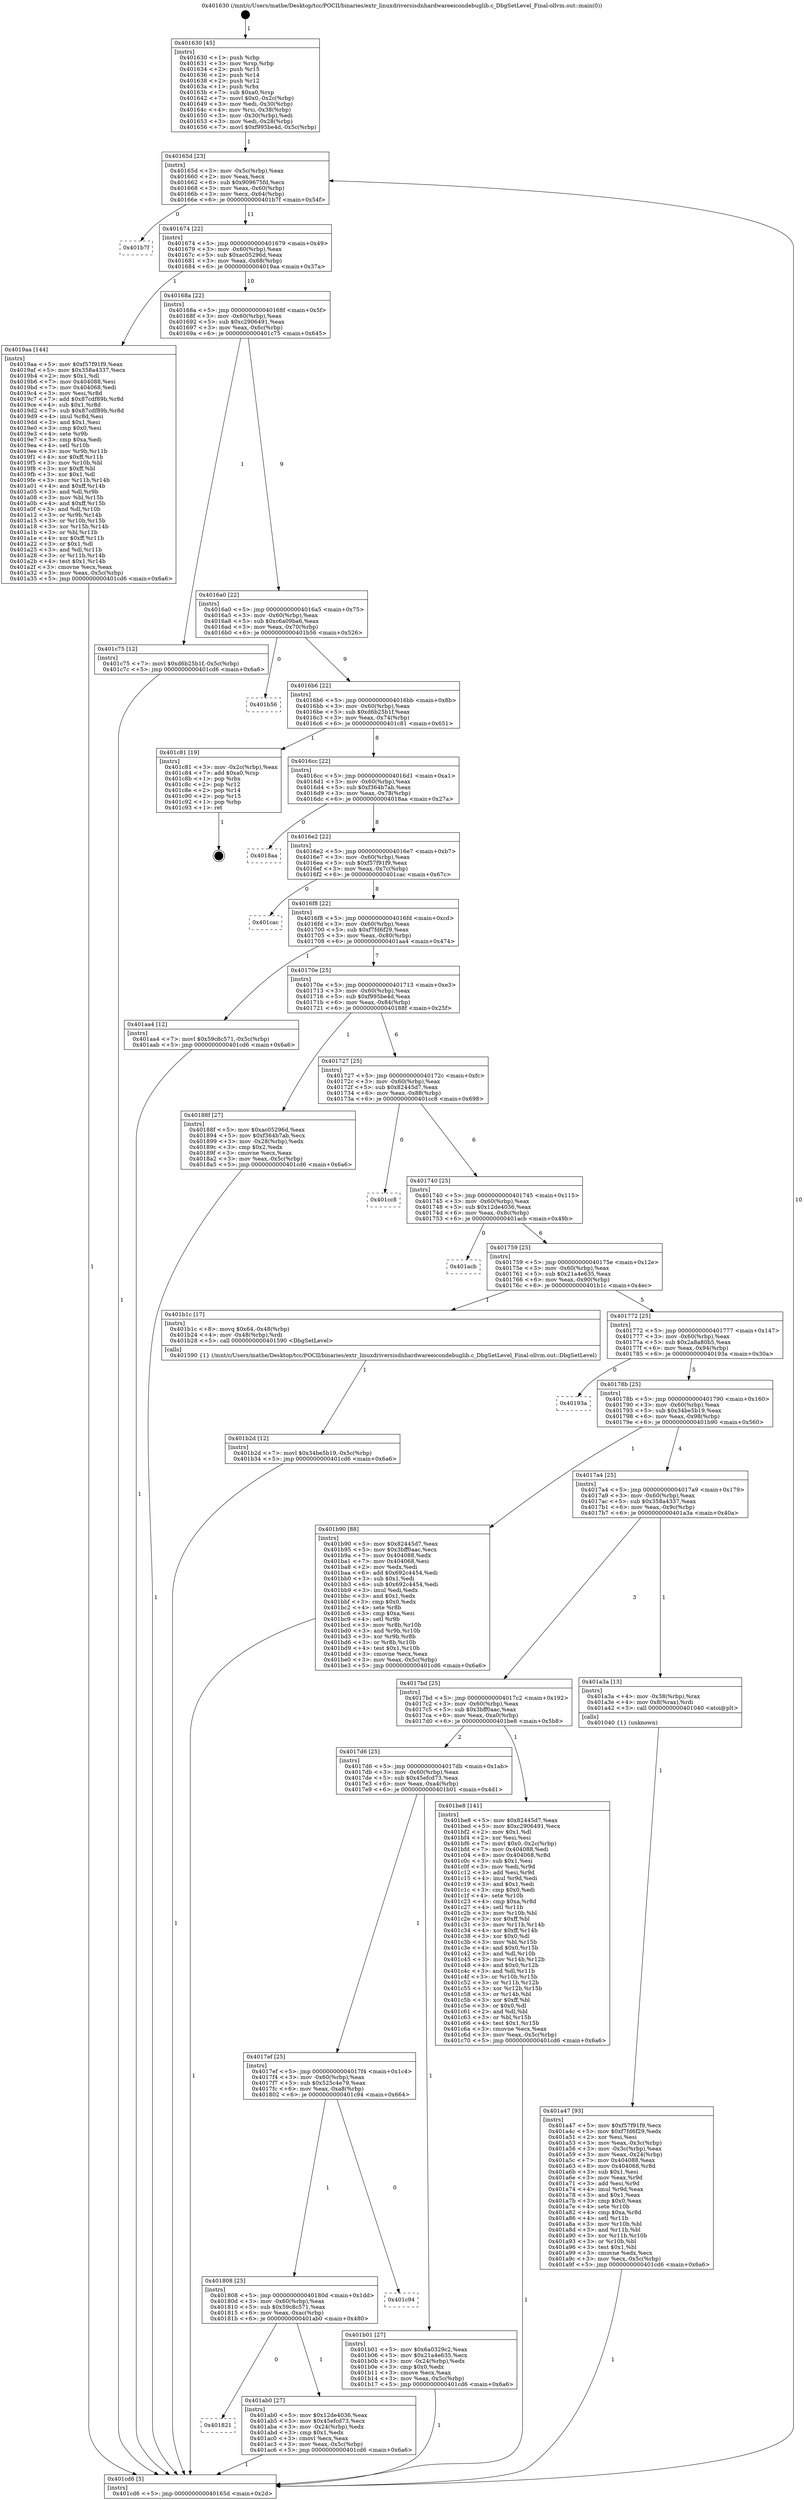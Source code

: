 digraph "0x401630" {
  label = "0x401630 (/mnt/c/Users/mathe/Desktop/tcc/POCII/binaries/extr_linuxdriversisdnhardwareeicondebuglib.c_DbgSetLevel_Final-ollvm.out::main(0))"
  labelloc = "t"
  node[shape=record]

  Entry [label="",width=0.3,height=0.3,shape=circle,fillcolor=black,style=filled]
  "0x40165d" [label="{
     0x40165d [23]\l
     | [instrs]\l
     &nbsp;&nbsp;0x40165d \<+3\>: mov -0x5c(%rbp),%eax\l
     &nbsp;&nbsp;0x401660 \<+2\>: mov %eax,%ecx\l
     &nbsp;&nbsp;0x401662 \<+6\>: sub $0x909675fd,%ecx\l
     &nbsp;&nbsp;0x401668 \<+3\>: mov %eax,-0x60(%rbp)\l
     &nbsp;&nbsp;0x40166b \<+3\>: mov %ecx,-0x64(%rbp)\l
     &nbsp;&nbsp;0x40166e \<+6\>: je 0000000000401b7f \<main+0x54f\>\l
  }"]
  "0x401b7f" [label="{
     0x401b7f\l
  }", style=dashed]
  "0x401674" [label="{
     0x401674 [22]\l
     | [instrs]\l
     &nbsp;&nbsp;0x401674 \<+5\>: jmp 0000000000401679 \<main+0x49\>\l
     &nbsp;&nbsp;0x401679 \<+3\>: mov -0x60(%rbp),%eax\l
     &nbsp;&nbsp;0x40167c \<+5\>: sub $0xac05296d,%eax\l
     &nbsp;&nbsp;0x401681 \<+3\>: mov %eax,-0x68(%rbp)\l
     &nbsp;&nbsp;0x401684 \<+6\>: je 00000000004019aa \<main+0x37a\>\l
  }"]
  Exit [label="",width=0.3,height=0.3,shape=circle,fillcolor=black,style=filled,peripheries=2]
  "0x4019aa" [label="{
     0x4019aa [144]\l
     | [instrs]\l
     &nbsp;&nbsp;0x4019aa \<+5\>: mov $0xf57f91f9,%eax\l
     &nbsp;&nbsp;0x4019af \<+5\>: mov $0x358a4337,%ecx\l
     &nbsp;&nbsp;0x4019b4 \<+2\>: mov $0x1,%dl\l
     &nbsp;&nbsp;0x4019b6 \<+7\>: mov 0x404088,%esi\l
     &nbsp;&nbsp;0x4019bd \<+7\>: mov 0x404068,%edi\l
     &nbsp;&nbsp;0x4019c4 \<+3\>: mov %esi,%r8d\l
     &nbsp;&nbsp;0x4019c7 \<+7\>: add $0x87cdf89b,%r8d\l
     &nbsp;&nbsp;0x4019ce \<+4\>: sub $0x1,%r8d\l
     &nbsp;&nbsp;0x4019d2 \<+7\>: sub $0x87cdf89b,%r8d\l
     &nbsp;&nbsp;0x4019d9 \<+4\>: imul %r8d,%esi\l
     &nbsp;&nbsp;0x4019dd \<+3\>: and $0x1,%esi\l
     &nbsp;&nbsp;0x4019e0 \<+3\>: cmp $0x0,%esi\l
     &nbsp;&nbsp;0x4019e3 \<+4\>: sete %r9b\l
     &nbsp;&nbsp;0x4019e7 \<+3\>: cmp $0xa,%edi\l
     &nbsp;&nbsp;0x4019ea \<+4\>: setl %r10b\l
     &nbsp;&nbsp;0x4019ee \<+3\>: mov %r9b,%r11b\l
     &nbsp;&nbsp;0x4019f1 \<+4\>: xor $0xff,%r11b\l
     &nbsp;&nbsp;0x4019f5 \<+3\>: mov %r10b,%bl\l
     &nbsp;&nbsp;0x4019f8 \<+3\>: xor $0xff,%bl\l
     &nbsp;&nbsp;0x4019fb \<+3\>: xor $0x1,%dl\l
     &nbsp;&nbsp;0x4019fe \<+3\>: mov %r11b,%r14b\l
     &nbsp;&nbsp;0x401a01 \<+4\>: and $0xff,%r14b\l
     &nbsp;&nbsp;0x401a05 \<+3\>: and %dl,%r9b\l
     &nbsp;&nbsp;0x401a08 \<+3\>: mov %bl,%r15b\l
     &nbsp;&nbsp;0x401a0b \<+4\>: and $0xff,%r15b\l
     &nbsp;&nbsp;0x401a0f \<+3\>: and %dl,%r10b\l
     &nbsp;&nbsp;0x401a12 \<+3\>: or %r9b,%r14b\l
     &nbsp;&nbsp;0x401a15 \<+3\>: or %r10b,%r15b\l
     &nbsp;&nbsp;0x401a18 \<+3\>: xor %r15b,%r14b\l
     &nbsp;&nbsp;0x401a1b \<+3\>: or %bl,%r11b\l
     &nbsp;&nbsp;0x401a1e \<+4\>: xor $0xff,%r11b\l
     &nbsp;&nbsp;0x401a22 \<+3\>: or $0x1,%dl\l
     &nbsp;&nbsp;0x401a25 \<+3\>: and %dl,%r11b\l
     &nbsp;&nbsp;0x401a28 \<+3\>: or %r11b,%r14b\l
     &nbsp;&nbsp;0x401a2b \<+4\>: test $0x1,%r14b\l
     &nbsp;&nbsp;0x401a2f \<+3\>: cmovne %ecx,%eax\l
     &nbsp;&nbsp;0x401a32 \<+3\>: mov %eax,-0x5c(%rbp)\l
     &nbsp;&nbsp;0x401a35 \<+5\>: jmp 0000000000401cd6 \<main+0x6a6\>\l
  }"]
  "0x40168a" [label="{
     0x40168a [22]\l
     | [instrs]\l
     &nbsp;&nbsp;0x40168a \<+5\>: jmp 000000000040168f \<main+0x5f\>\l
     &nbsp;&nbsp;0x40168f \<+3\>: mov -0x60(%rbp),%eax\l
     &nbsp;&nbsp;0x401692 \<+5\>: sub $0xc2906491,%eax\l
     &nbsp;&nbsp;0x401697 \<+3\>: mov %eax,-0x6c(%rbp)\l
     &nbsp;&nbsp;0x40169a \<+6\>: je 0000000000401c75 \<main+0x645\>\l
  }"]
  "0x401b2d" [label="{
     0x401b2d [12]\l
     | [instrs]\l
     &nbsp;&nbsp;0x401b2d \<+7\>: movl $0x34be5b19,-0x5c(%rbp)\l
     &nbsp;&nbsp;0x401b34 \<+5\>: jmp 0000000000401cd6 \<main+0x6a6\>\l
  }"]
  "0x401c75" [label="{
     0x401c75 [12]\l
     | [instrs]\l
     &nbsp;&nbsp;0x401c75 \<+7\>: movl $0xd6b25b1f,-0x5c(%rbp)\l
     &nbsp;&nbsp;0x401c7c \<+5\>: jmp 0000000000401cd6 \<main+0x6a6\>\l
  }"]
  "0x4016a0" [label="{
     0x4016a0 [22]\l
     | [instrs]\l
     &nbsp;&nbsp;0x4016a0 \<+5\>: jmp 00000000004016a5 \<main+0x75\>\l
     &nbsp;&nbsp;0x4016a5 \<+3\>: mov -0x60(%rbp),%eax\l
     &nbsp;&nbsp;0x4016a8 \<+5\>: sub $0xc6a09ba6,%eax\l
     &nbsp;&nbsp;0x4016ad \<+3\>: mov %eax,-0x70(%rbp)\l
     &nbsp;&nbsp;0x4016b0 \<+6\>: je 0000000000401b56 \<main+0x526\>\l
  }"]
  "0x401821" [label="{
     0x401821\l
  }", style=dashed]
  "0x401b56" [label="{
     0x401b56\l
  }", style=dashed]
  "0x4016b6" [label="{
     0x4016b6 [22]\l
     | [instrs]\l
     &nbsp;&nbsp;0x4016b6 \<+5\>: jmp 00000000004016bb \<main+0x8b\>\l
     &nbsp;&nbsp;0x4016bb \<+3\>: mov -0x60(%rbp),%eax\l
     &nbsp;&nbsp;0x4016be \<+5\>: sub $0xd6b25b1f,%eax\l
     &nbsp;&nbsp;0x4016c3 \<+3\>: mov %eax,-0x74(%rbp)\l
     &nbsp;&nbsp;0x4016c6 \<+6\>: je 0000000000401c81 \<main+0x651\>\l
  }"]
  "0x401ab0" [label="{
     0x401ab0 [27]\l
     | [instrs]\l
     &nbsp;&nbsp;0x401ab0 \<+5\>: mov $0x12de4036,%eax\l
     &nbsp;&nbsp;0x401ab5 \<+5\>: mov $0x45efcd73,%ecx\l
     &nbsp;&nbsp;0x401aba \<+3\>: mov -0x24(%rbp),%edx\l
     &nbsp;&nbsp;0x401abd \<+3\>: cmp $0x1,%edx\l
     &nbsp;&nbsp;0x401ac0 \<+3\>: cmovl %ecx,%eax\l
     &nbsp;&nbsp;0x401ac3 \<+3\>: mov %eax,-0x5c(%rbp)\l
     &nbsp;&nbsp;0x401ac6 \<+5\>: jmp 0000000000401cd6 \<main+0x6a6\>\l
  }"]
  "0x401c81" [label="{
     0x401c81 [19]\l
     | [instrs]\l
     &nbsp;&nbsp;0x401c81 \<+3\>: mov -0x2c(%rbp),%eax\l
     &nbsp;&nbsp;0x401c84 \<+7\>: add $0xa0,%rsp\l
     &nbsp;&nbsp;0x401c8b \<+1\>: pop %rbx\l
     &nbsp;&nbsp;0x401c8c \<+2\>: pop %r12\l
     &nbsp;&nbsp;0x401c8e \<+2\>: pop %r14\l
     &nbsp;&nbsp;0x401c90 \<+2\>: pop %r15\l
     &nbsp;&nbsp;0x401c92 \<+1\>: pop %rbp\l
     &nbsp;&nbsp;0x401c93 \<+1\>: ret\l
  }"]
  "0x4016cc" [label="{
     0x4016cc [22]\l
     | [instrs]\l
     &nbsp;&nbsp;0x4016cc \<+5\>: jmp 00000000004016d1 \<main+0xa1\>\l
     &nbsp;&nbsp;0x4016d1 \<+3\>: mov -0x60(%rbp),%eax\l
     &nbsp;&nbsp;0x4016d4 \<+5\>: sub $0xf364b7ab,%eax\l
     &nbsp;&nbsp;0x4016d9 \<+3\>: mov %eax,-0x78(%rbp)\l
     &nbsp;&nbsp;0x4016dc \<+6\>: je 00000000004018aa \<main+0x27a\>\l
  }"]
  "0x401808" [label="{
     0x401808 [25]\l
     | [instrs]\l
     &nbsp;&nbsp;0x401808 \<+5\>: jmp 000000000040180d \<main+0x1dd\>\l
     &nbsp;&nbsp;0x40180d \<+3\>: mov -0x60(%rbp),%eax\l
     &nbsp;&nbsp;0x401810 \<+5\>: sub $0x59c8c571,%eax\l
     &nbsp;&nbsp;0x401815 \<+6\>: mov %eax,-0xac(%rbp)\l
     &nbsp;&nbsp;0x40181b \<+6\>: je 0000000000401ab0 \<main+0x480\>\l
  }"]
  "0x4018aa" [label="{
     0x4018aa\l
  }", style=dashed]
  "0x4016e2" [label="{
     0x4016e2 [22]\l
     | [instrs]\l
     &nbsp;&nbsp;0x4016e2 \<+5\>: jmp 00000000004016e7 \<main+0xb7\>\l
     &nbsp;&nbsp;0x4016e7 \<+3\>: mov -0x60(%rbp),%eax\l
     &nbsp;&nbsp;0x4016ea \<+5\>: sub $0xf57f91f9,%eax\l
     &nbsp;&nbsp;0x4016ef \<+3\>: mov %eax,-0x7c(%rbp)\l
     &nbsp;&nbsp;0x4016f2 \<+6\>: je 0000000000401cac \<main+0x67c\>\l
  }"]
  "0x401c94" [label="{
     0x401c94\l
  }", style=dashed]
  "0x401cac" [label="{
     0x401cac\l
  }", style=dashed]
  "0x4016f8" [label="{
     0x4016f8 [22]\l
     | [instrs]\l
     &nbsp;&nbsp;0x4016f8 \<+5\>: jmp 00000000004016fd \<main+0xcd\>\l
     &nbsp;&nbsp;0x4016fd \<+3\>: mov -0x60(%rbp),%eax\l
     &nbsp;&nbsp;0x401700 \<+5\>: sub $0xf7fd6f29,%eax\l
     &nbsp;&nbsp;0x401705 \<+3\>: mov %eax,-0x80(%rbp)\l
     &nbsp;&nbsp;0x401708 \<+6\>: je 0000000000401aa4 \<main+0x474\>\l
  }"]
  "0x4017ef" [label="{
     0x4017ef [25]\l
     | [instrs]\l
     &nbsp;&nbsp;0x4017ef \<+5\>: jmp 00000000004017f4 \<main+0x1c4\>\l
     &nbsp;&nbsp;0x4017f4 \<+3\>: mov -0x60(%rbp),%eax\l
     &nbsp;&nbsp;0x4017f7 \<+5\>: sub $0x525c4e79,%eax\l
     &nbsp;&nbsp;0x4017fc \<+6\>: mov %eax,-0xa8(%rbp)\l
     &nbsp;&nbsp;0x401802 \<+6\>: je 0000000000401c94 \<main+0x664\>\l
  }"]
  "0x401aa4" [label="{
     0x401aa4 [12]\l
     | [instrs]\l
     &nbsp;&nbsp;0x401aa4 \<+7\>: movl $0x59c8c571,-0x5c(%rbp)\l
     &nbsp;&nbsp;0x401aab \<+5\>: jmp 0000000000401cd6 \<main+0x6a6\>\l
  }"]
  "0x40170e" [label="{
     0x40170e [25]\l
     | [instrs]\l
     &nbsp;&nbsp;0x40170e \<+5\>: jmp 0000000000401713 \<main+0xe3\>\l
     &nbsp;&nbsp;0x401713 \<+3\>: mov -0x60(%rbp),%eax\l
     &nbsp;&nbsp;0x401716 \<+5\>: sub $0xf995be4d,%eax\l
     &nbsp;&nbsp;0x40171b \<+6\>: mov %eax,-0x84(%rbp)\l
     &nbsp;&nbsp;0x401721 \<+6\>: je 000000000040188f \<main+0x25f\>\l
  }"]
  "0x401b01" [label="{
     0x401b01 [27]\l
     | [instrs]\l
     &nbsp;&nbsp;0x401b01 \<+5\>: mov $0x6a0329c2,%eax\l
     &nbsp;&nbsp;0x401b06 \<+5\>: mov $0x21a4e635,%ecx\l
     &nbsp;&nbsp;0x401b0b \<+3\>: mov -0x24(%rbp),%edx\l
     &nbsp;&nbsp;0x401b0e \<+3\>: cmp $0x0,%edx\l
     &nbsp;&nbsp;0x401b11 \<+3\>: cmove %ecx,%eax\l
     &nbsp;&nbsp;0x401b14 \<+3\>: mov %eax,-0x5c(%rbp)\l
     &nbsp;&nbsp;0x401b17 \<+5\>: jmp 0000000000401cd6 \<main+0x6a6\>\l
  }"]
  "0x40188f" [label="{
     0x40188f [27]\l
     | [instrs]\l
     &nbsp;&nbsp;0x40188f \<+5\>: mov $0xac05296d,%eax\l
     &nbsp;&nbsp;0x401894 \<+5\>: mov $0xf364b7ab,%ecx\l
     &nbsp;&nbsp;0x401899 \<+3\>: mov -0x28(%rbp),%edx\l
     &nbsp;&nbsp;0x40189c \<+3\>: cmp $0x2,%edx\l
     &nbsp;&nbsp;0x40189f \<+3\>: cmovne %ecx,%eax\l
     &nbsp;&nbsp;0x4018a2 \<+3\>: mov %eax,-0x5c(%rbp)\l
     &nbsp;&nbsp;0x4018a5 \<+5\>: jmp 0000000000401cd6 \<main+0x6a6\>\l
  }"]
  "0x401727" [label="{
     0x401727 [25]\l
     | [instrs]\l
     &nbsp;&nbsp;0x401727 \<+5\>: jmp 000000000040172c \<main+0xfc\>\l
     &nbsp;&nbsp;0x40172c \<+3\>: mov -0x60(%rbp),%eax\l
     &nbsp;&nbsp;0x40172f \<+5\>: sub $0x82445d7,%eax\l
     &nbsp;&nbsp;0x401734 \<+6\>: mov %eax,-0x88(%rbp)\l
     &nbsp;&nbsp;0x40173a \<+6\>: je 0000000000401cc8 \<main+0x698\>\l
  }"]
  "0x401cd6" [label="{
     0x401cd6 [5]\l
     | [instrs]\l
     &nbsp;&nbsp;0x401cd6 \<+5\>: jmp 000000000040165d \<main+0x2d\>\l
  }"]
  "0x401630" [label="{
     0x401630 [45]\l
     | [instrs]\l
     &nbsp;&nbsp;0x401630 \<+1\>: push %rbp\l
     &nbsp;&nbsp;0x401631 \<+3\>: mov %rsp,%rbp\l
     &nbsp;&nbsp;0x401634 \<+2\>: push %r15\l
     &nbsp;&nbsp;0x401636 \<+2\>: push %r14\l
     &nbsp;&nbsp;0x401638 \<+2\>: push %r12\l
     &nbsp;&nbsp;0x40163a \<+1\>: push %rbx\l
     &nbsp;&nbsp;0x40163b \<+7\>: sub $0xa0,%rsp\l
     &nbsp;&nbsp;0x401642 \<+7\>: movl $0x0,-0x2c(%rbp)\l
     &nbsp;&nbsp;0x401649 \<+3\>: mov %edi,-0x30(%rbp)\l
     &nbsp;&nbsp;0x40164c \<+4\>: mov %rsi,-0x38(%rbp)\l
     &nbsp;&nbsp;0x401650 \<+3\>: mov -0x30(%rbp),%edi\l
     &nbsp;&nbsp;0x401653 \<+3\>: mov %edi,-0x28(%rbp)\l
     &nbsp;&nbsp;0x401656 \<+7\>: movl $0xf995be4d,-0x5c(%rbp)\l
  }"]
  "0x4017d6" [label="{
     0x4017d6 [25]\l
     | [instrs]\l
     &nbsp;&nbsp;0x4017d6 \<+5\>: jmp 00000000004017db \<main+0x1ab\>\l
     &nbsp;&nbsp;0x4017db \<+3\>: mov -0x60(%rbp),%eax\l
     &nbsp;&nbsp;0x4017de \<+5\>: sub $0x45efcd73,%eax\l
     &nbsp;&nbsp;0x4017e3 \<+6\>: mov %eax,-0xa4(%rbp)\l
     &nbsp;&nbsp;0x4017e9 \<+6\>: je 0000000000401b01 \<main+0x4d1\>\l
  }"]
  "0x401cc8" [label="{
     0x401cc8\l
  }", style=dashed]
  "0x401740" [label="{
     0x401740 [25]\l
     | [instrs]\l
     &nbsp;&nbsp;0x401740 \<+5\>: jmp 0000000000401745 \<main+0x115\>\l
     &nbsp;&nbsp;0x401745 \<+3\>: mov -0x60(%rbp),%eax\l
     &nbsp;&nbsp;0x401748 \<+5\>: sub $0x12de4036,%eax\l
     &nbsp;&nbsp;0x40174d \<+6\>: mov %eax,-0x8c(%rbp)\l
     &nbsp;&nbsp;0x401753 \<+6\>: je 0000000000401acb \<main+0x49b\>\l
  }"]
  "0x401be8" [label="{
     0x401be8 [141]\l
     | [instrs]\l
     &nbsp;&nbsp;0x401be8 \<+5\>: mov $0x82445d7,%eax\l
     &nbsp;&nbsp;0x401bed \<+5\>: mov $0xc2906491,%ecx\l
     &nbsp;&nbsp;0x401bf2 \<+2\>: mov $0x1,%dl\l
     &nbsp;&nbsp;0x401bf4 \<+2\>: xor %esi,%esi\l
     &nbsp;&nbsp;0x401bf6 \<+7\>: movl $0x0,-0x2c(%rbp)\l
     &nbsp;&nbsp;0x401bfd \<+7\>: mov 0x404088,%edi\l
     &nbsp;&nbsp;0x401c04 \<+8\>: mov 0x404068,%r8d\l
     &nbsp;&nbsp;0x401c0c \<+3\>: sub $0x1,%esi\l
     &nbsp;&nbsp;0x401c0f \<+3\>: mov %edi,%r9d\l
     &nbsp;&nbsp;0x401c12 \<+3\>: add %esi,%r9d\l
     &nbsp;&nbsp;0x401c15 \<+4\>: imul %r9d,%edi\l
     &nbsp;&nbsp;0x401c19 \<+3\>: and $0x1,%edi\l
     &nbsp;&nbsp;0x401c1c \<+3\>: cmp $0x0,%edi\l
     &nbsp;&nbsp;0x401c1f \<+4\>: sete %r10b\l
     &nbsp;&nbsp;0x401c23 \<+4\>: cmp $0xa,%r8d\l
     &nbsp;&nbsp;0x401c27 \<+4\>: setl %r11b\l
     &nbsp;&nbsp;0x401c2b \<+3\>: mov %r10b,%bl\l
     &nbsp;&nbsp;0x401c2e \<+3\>: xor $0xff,%bl\l
     &nbsp;&nbsp;0x401c31 \<+3\>: mov %r11b,%r14b\l
     &nbsp;&nbsp;0x401c34 \<+4\>: xor $0xff,%r14b\l
     &nbsp;&nbsp;0x401c38 \<+3\>: xor $0x0,%dl\l
     &nbsp;&nbsp;0x401c3b \<+3\>: mov %bl,%r15b\l
     &nbsp;&nbsp;0x401c3e \<+4\>: and $0x0,%r15b\l
     &nbsp;&nbsp;0x401c42 \<+3\>: and %dl,%r10b\l
     &nbsp;&nbsp;0x401c45 \<+3\>: mov %r14b,%r12b\l
     &nbsp;&nbsp;0x401c48 \<+4\>: and $0x0,%r12b\l
     &nbsp;&nbsp;0x401c4c \<+3\>: and %dl,%r11b\l
     &nbsp;&nbsp;0x401c4f \<+3\>: or %r10b,%r15b\l
     &nbsp;&nbsp;0x401c52 \<+3\>: or %r11b,%r12b\l
     &nbsp;&nbsp;0x401c55 \<+3\>: xor %r12b,%r15b\l
     &nbsp;&nbsp;0x401c58 \<+3\>: or %r14b,%bl\l
     &nbsp;&nbsp;0x401c5b \<+3\>: xor $0xff,%bl\l
     &nbsp;&nbsp;0x401c5e \<+3\>: or $0x0,%dl\l
     &nbsp;&nbsp;0x401c61 \<+2\>: and %dl,%bl\l
     &nbsp;&nbsp;0x401c63 \<+3\>: or %bl,%r15b\l
     &nbsp;&nbsp;0x401c66 \<+4\>: test $0x1,%r15b\l
     &nbsp;&nbsp;0x401c6a \<+3\>: cmovne %ecx,%eax\l
     &nbsp;&nbsp;0x401c6d \<+3\>: mov %eax,-0x5c(%rbp)\l
     &nbsp;&nbsp;0x401c70 \<+5\>: jmp 0000000000401cd6 \<main+0x6a6\>\l
  }"]
  "0x401acb" [label="{
     0x401acb\l
  }", style=dashed]
  "0x401759" [label="{
     0x401759 [25]\l
     | [instrs]\l
     &nbsp;&nbsp;0x401759 \<+5\>: jmp 000000000040175e \<main+0x12e\>\l
     &nbsp;&nbsp;0x40175e \<+3\>: mov -0x60(%rbp),%eax\l
     &nbsp;&nbsp;0x401761 \<+5\>: sub $0x21a4e635,%eax\l
     &nbsp;&nbsp;0x401766 \<+6\>: mov %eax,-0x90(%rbp)\l
     &nbsp;&nbsp;0x40176c \<+6\>: je 0000000000401b1c \<main+0x4ec\>\l
  }"]
  "0x401a47" [label="{
     0x401a47 [93]\l
     | [instrs]\l
     &nbsp;&nbsp;0x401a47 \<+5\>: mov $0xf57f91f9,%ecx\l
     &nbsp;&nbsp;0x401a4c \<+5\>: mov $0xf7fd6f29,%edx\l
     &nbsp;&nbsp;0x401a51 \<+2\>: xor %esi,%esi\l
     &nbsp;&nbsp;0x401a53 \<+3\>: mov %eax,-0x3c(%rbp)\l
     &nbsp;&nbsp;0x401a56 \<+3\>: mov -0x3c(%rbp),%eax\l
     &nbsp;&nbsp;0x401a59 \<+3\>: mov %eax,-0x24(%rbp)\l
     &nbsp;&nbsp;0x401a5c \<+7\>: mov 0x404088,%eax\l
     &nbsp;&nbsp;0x401a63 \<+8\>: mov 0x404068,%r8d\l
     &nbsp;&nbsp;0x401a6b \<+3\>: sub $0x1,%esi\l
     &nbsp;&nbsp;0x401a6e \<+3\>: mov %eax,%r9d\l
     &nbsp;&nbsp;0x401a71 \<+3\>: add %esi,%r9d\l
     &nbsp;&nbsp;0x401a74 \<+4\>: imul %r9d,%eax\l
     &nbsp;&nbsp;0x401a78 \<+3\>: and $0x1,%eax\l
     &nbsp;&nbsp;0x401a7b \<+3\>: cmp $0x0,%eax\l
     &nbsp;&nbsp;0x401a7e \<+4\>: sete %r10b\l
     &nbsp;&nbsp;0x401a82 \<+4\>: cmp $0xa,%r8d\l
     &nbsp;&nbsp;0x401a86 \<+4\>: setl %r11b\l
     &nbsp;&nbsp;0x401a8a \<+3\>: mov %r10b,%bl\l
     &nbsp;&nbsp;0x401a8d \<+3\>: and %r11b,%bl\l
     &nbsp;&nbsp;0x401a90 \<+3\>: xor %r11b,%r10b\l
     &nbsp;&nbsp;0x401a93 \<+3\>: or %r10b,%bl\l
     &nbsp;&nbsp;0x401a96 \<+3\>: test $0x1,%bl\l
     &nbsp;&nbsp;0x401a99 \<+3\>: cmovne %edx,%ecx\l
     &nbsp;&nbsp;0x401a9c \<+3\>: mov %ecx,-0x5c(%rbp)\l
     &nbsp;&nbsp;0x401a9f \<+5\>: jmp 0000000000401cd6 \<main+0x6a6\>\l
  }"]
  "0x401b1c" [label="{
     0x401b1c [17]\l
     | [instrs]\l
     &nbsp;&nbsp;0x401b1c \<+8\>: movq $0x64,-0x48(%rbp)\l
     &nbsp;&nbsp;0x401b24 \<+4\>: mov -0x48(%rbp),%rdi\l
     &nbsp;&nbsp;0x401b28 \<+5\>: call 0000000000401590 \<DbgSetLevel\>\l
     | [calls]\l
     &nbsp;&nbsp;0x401590 \{1\} (/mnt/c/Users/mathe/Desktop/tcc/POCII/binaries/extr_linuxdriversisdnhardwareeicondebuglib.c_DbgSetLevel_Final-ollvm.out::DbgSetLevel)\l
  }"]
  "0x401772" [label="{
     0x401772 [25]\l
     | [instrs]\l
     &nbsp;&nbsp;0x401772 \<+5\>: jmp 0000000000401777 \<main+0x147\>\l
     &nbsp;&nbsp;0x401777 \<+3\>: mov -0x60(%rbp),%eax\l
     &nbsp;&nbsp;0x40177a \<+5\>: sub $0x2a8a80b5,%eax\l
     &nbsp;&nbsp;0x40177f \<+6\>: mov %eax,-0x94(%rbp)\l
     &nbsp;&nbsp;0x401785 \<+6\>: je 000000000040193a \<main+0x30a\>\l
  }"]
  "0x4017bd" [label="{
     0x4017bd [25]\l
     | [instrs]\l
     &nbsp;&nbsp;0x4017bd \<+5\>: jmp 00000000004017c2 \<main+0x192\>\l
     &nbsp;&nbsp;0x4017c2 \<+3\>: mov -0x60(%rbp),%eax\l
     &nbsp;&nbsp;0x4017c5 \<+5\>: sub $0x3bff0aac,%eax\l
     &nbsp;&nbsp;0x4017ca \<+6\>: mov %eax,-0xa0(%rbp)\l
     &nbsp;&nbsp;0x4017d0 \<+6\>: je 0000000000401be8 \<main+0x5b8\>\l
  }"]
  "0x40193a" [label="{
     0x40193a\l
  }", style=dashed]
  "0x40178b" [label="{
     0x40178b [25]\l
     | [instrs]\l
     &nbsp;&nbsp;0x40178b \<+5\>: jmp 0000000000401790 \<main+0x160\>\l
     &nbsp;&nbsp;0x401790 \<+3\>: mov -0x60(%rbp),%eax\l
     &nbsp;&nbsp;0x401793 \<+5\>: sub $0x34be5b19,%eax\l
     &nbsp;&nbsp;0x401798 \<+6\>: mov %eax,-0x98(%rbp)\l
     &nbsp;&nbsp;0x40179e \<+6\>: je 0000000000401b90 \<main+0x560\>\l
  }"]
  "0x401a3a" [label="{
     0x401a3a [13]\l
     | [instrs]\l
     &nbsp;&nbsp;0x401a3a \<+4\>: mov -0x38(%rbp),%rax\l
     &nbsp;&nbsp;0x401a3e \<+4\>: mov 0x8(%rax),%rdi\l
     &nbsp;&nbsp;0x401a42 \<+5\>: call 0000000000401040 \<atoi@plt\>\l
     | [calls]\l
     &nbsp;&nbsp;0x401040 \{1\} (unknown)\l
  }"]
  "0x401b90" [label="{
     0x401b90 [88]\l
     | [instrs]\l
     &nbsp;&nbsp;0x401b90 \<+5\>: mov $0x82445d7,%eax\l
     &nbsp;&nbsp;0x401b95 \<+5\>: mov $0x3bff0aac,%ecx\l
     &nbsp;&nbsp;0x401b9a \<+7\>: mov 0x404088,%edx\l
     &nbsp;&nbsp;0x401ba1 \<+7\>: mov 0x404068,%esi\l
     &nbsp;&nbsp;0x401ba8 \<+2\>: mov %edx,%edi\l
     &nbsp;&nbsp;0x401baa \<+6\>: add $0x692c4454,%edi\l
     &nbsp;&nbsp;0x401bb0 \<+3\>: sub $0x1,%edi\l
     &nbsp;&nbsp;0x401bb3 \<+6\>: sub $0x692c4454,%edi\l
     &nbsp;&nbsp;0x401bb9 \<+3\>: imul %edi,%edx\l
     &nbsp;&nbsp;0x401bbc \<+3\>: and $0x1,%edx\l
     &nbsp;&nbsp;0x401bbf \<+3\>: cmp $0x0,%edx\l
     &nbsp;&nbsp;0x401bc2 \<+4\>: sete %r8b\l
     &nbsp;&nbsp;0x401bc6 \<+3\>: cmp $0xa,%esi\l
     &nbsp;&nbsp;0x401bc9 \<+4\>: setl %r9b\l
     &nbsp;&nbsp;0x401bcd \<+3\>: mov %r8b,%r10b\l
     &nbsp;&nbsp;0x401bd0 \<+3\>: and %r9b,%r10b\l
     &nbsp;&nbsp;0x401bd3 \<+3\>: xor %r9b,%r8b\l
     &nbsp;&nbsp;0x401bd6 \<+3\>: or %r8b,%r10b\l
     &nbsp;&nbsp;0x401bd9 \<+4\>: test $0x1,%r10b\l
     &nbsp;&nbsp;0x401bdd \<+3\>: cmovne %ecx,%eax\l
     &nbsp;&nbsp;0x401be0 \<+3\>: mov %eax,-0x5c(%rbp)\l
     &nbsp;&nbsp;0x401be3 \<+5\>: jmp 0000000000401cd6 \<main+0x6a6\>\l
  }"]
  "0x4017a4" [label="{
     0x4017a4 [25]\l
     | [instrs]\l
     &nbsp;&nbsp;0x4017a4 \<+5\>: jmp 00000000004017a9 \<main+0x179\>\l
     &nbsp;&nbsp;0x4017a9 \<+3\>: mov -0x60(%rbp),%eax\l
     &nbsp;&nbsp;0x4017ac \<+5\>: sub $0x358a4337,%eax\l
     &nbsp;&nbsp;0x4017b1 \<+6\>: mov %eax,-0x9c(%rbp)\l
     &nbsp;&nbsp;0x4017b7 \<+6\>: je 0000000000401a3a \<main+0x40a\>\l
  }"]
  Entry -> "0x401630" [label=" 1"]
  "0x40165d" -> "0x401b7f" [label=" 0"]
  "0x40165d" -> "0x401674" [label=" 11"]
  "0x401c81" -> Exit [label=" 1"]
  "0x401674" -> "0x4019aa" [label=" 1"]
  "0x401674" -> "0x40168a" [label=" 10"]
  "0x401c75" -> "0x401cd6" [label=" 1"]
  "0x40168a" -> "0x401c75" [label=" 1"]
  "0x40168a" -> "0x4016a0" [label=" 9"]
  "0x401be8" -> "0x401cd6" [label=" 1"]
  "0x4016a0" -> "0x401b56" [label=" 0"]
  "0x4016a0" -> "0x4016b6" [label=" 9"]
  "0x401b90" -> "0x401cd6" [label=" 1"]
  "0x4016b6" -> "0x401c81" [label=" 1"]
  "0x4016b6" -> "0x4016cc" [label=" 8"]
  "0x401b2d" -> "0x401cd6" [label=" 1"]
  "0x4016cc" -> "0x4018aa" [label=" 0"]
  "0x4016cc" -> "0x4016e2" [label=" 8"]
  "0x401b01" -> "0x401cd6" [label=" 1"]
  "0x4016e2" -> "0x401cac" [label=" 0"]
  "0x4016e2" -> "0x4016f8" [label=" 8"]
  "0x401ab0" -> "0x401cd6" [label=" 1"]
  "0x4016f8" -> "0x401aa4" [label=" 1"]
  "0x4016f8" -> "0x40170e" [label=" 7"]
  "0x401808" -> "0x401ab0" [label=" 1"]
  "0x40170e" -> "0x40188f" [label=" 1"]
  "0x40170e" -> "0x401727" [label=" 6"]
  "0x40188f" -> "0x401cd6" [label=" 1"]
  "0x401630" -> "0x40165d" [label=" 1"]
  "0x401cd6" -> "0x40165d" [label=" 10"]
  "0x4019aa" -> "0x401cd6" [label=" 1"]
  "0x401b1c" -> "0x401b2d" [label=" 1"]
  "0x401727" -> "0x401cc8" [label=" 0"]
  "0x401727" -> "0x401740" [label=" 6"]
  "0x4017ef" -> "0x401c94" [label=" 0"]
  "0x401740" -> "0x401acb" [label=" 0"]
  "0x401740" -> "0x401759" [label=" 6"]
  "0x401808" -> "0x401821" [label=" 0"]
  "0x401759" -> "0x401b1c" [label=" 1"]
  "0x401759" -> "0x401772" [label=" 5"]
  "0x4017d6" -> "0x401b01" [label=" 1"]
  "0x401772" -> "0x40193a" [label=" 0"]
  "0x401772" -> "0x40178b" [label=" 5"]
  "0x4017ef" -> "0x401808" [label=" 1"]
  "0x40178b" -> "0x401b90" [label=" 1"]
  "0x40178b" -> "0x4017a4" [label=" 4"]
  "0x4017bd" -> "0x4017d6" [label=" 2"]
  "0x4017a4" -> "0x401a3a" [label=" 1"]
  "0x4017a4" -> "0x4017bd" [label=" 3"]
  "0x401a3a" -> "0x401a47" [label=" 1"]
  "0x401a47" -> "0x401cd6" [label=" 1"]
  "0x401aa4" -> "0x401cd6" [label=" 1"]
  "0x4017d6" -> "0x4017ef" [label=" 1"]
  "0x4017bd" -> "0x401be8" [label=" 1"]
}
